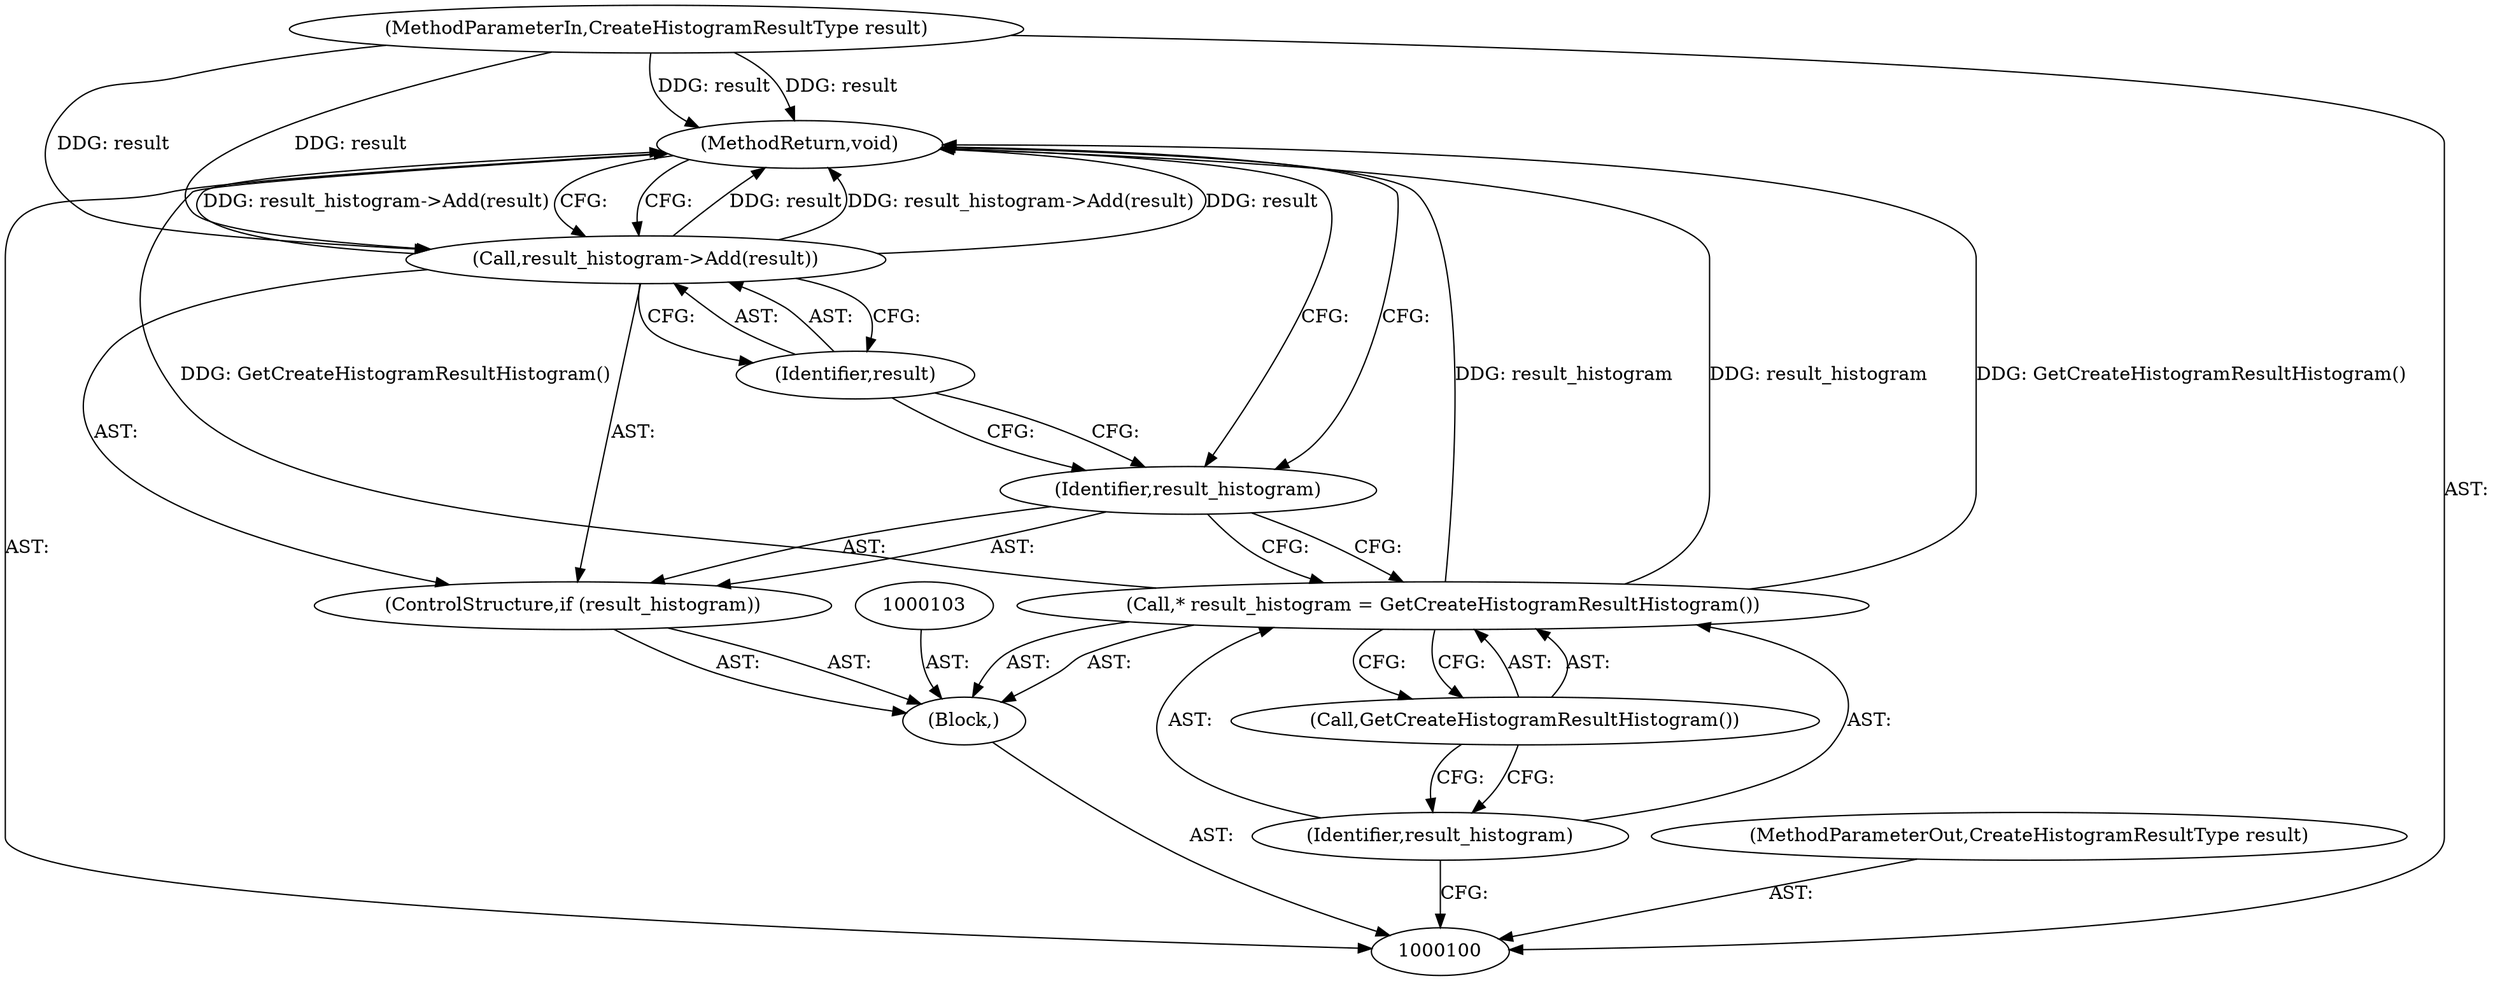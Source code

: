 digraph "1_Chrome_3f38b2253b19f9f9595f79fb92bfb5077e7b1959_4" {
"1000111" [label="(MethodReturn,void)"];
"1000102" [label="(Block,)"];
"1000101" [label="(MethodParameterIn,CreateHistogramResultType result)"];
"1000128" [label="(MethodParameterOut,CreateHistogramResultType result)"];
"1000104" [label="(Call,* result_histogram = GetCreateHistogramResultHistogram())"];
"1000105" [label="(Identifier,result_histogram)"];
"1000106" [label="(Call,GetCreateHistogramResultHistogram())"];
"1000107" [label="(ControlStructure,if (result_histogram))"];
"1000108" [label="(Identifier,result_histogram)"];
"1000110" [label="(Identifier,result)"];
"1000109" [label="(Call,result_histogram->Add(result))"];
"1000111" -> "1000100"  [label="AST: "];
"1000111" -> "1000109"  [label="CFG: "];
"1000111" -> "1000108"  [label="CFG: "];
"1000104" -> "1000111"  [label="DDG: result_histogram"];
"1000104" -> "1000111"  [label="DDG: GetCreateHistogramResultHistogram()"];
"1000101" -> "1000111"  [label="DDG: result"];
"1000109" -> "1000111"  [label="DDG: result"];
"1000109" -> "1000111"  [label="DDG: result_histogram->Add(result)"];
"1000102" -> "1000100"  [label="AST: "];
"1000103" -> "1000102"  [label="AST: "];
"1000104" -> "1000102"  [label="AST: "];
"1000107" -> "1000102"  [label="AST: "];
"1000101" -> "1000100"  [label="AST: "];
"1000101" -> "1000111"  [label="DDG: result"];
"1000101" -> "1000109"  [label="DDG: result"];
"1000128" -> "1000100"  [label="AST: "];
"1000104" -> "1000102"  [label="AST: "];
"1000104" -> "1000106"  [label="CFG: "];
"1000105" -> "1000104"  [label="AST: "];
"1000106" -> "1000104"  [label="AST: "];
"1000108" -> "1000104"  [label="CFG: "];
"1000104" -> "1000111"  [label="DDG: result_histogram"];
"1000104" -> "1000111"  [label="DDG: GetCreateHistogramResultHistogram()"];
"1000105" -> "1000104"  [label="AST: "];
"1000105" -> "1000100"  [label="CFG: "];
"1000106" -> "1000105"  [label="CFG: "];
"1000106" -> "1000104"  [label="AST: "];
"1000106" -> "1000105"  [label="CFG: "];
"1000104" -> "1000106"  [label="CFG: "];
"1000107" -> "1000102"  [label="AST: "];
"1000108" -> "1000107"  [label="AST: "];
"1000109" -> "1000107"  [label="AST: "];
"1000108" -> "1000107"  [label="AST: "];
"1000108" -> "1000104"  [label="CFG: "];
"1000110" -> "1000108"  [label="CFG: "];
"1000111" -> "1000108"  [label="CFG: "];
"1000110" -> "1000109"  [label="AST: "];
"1000110" -> "1000108"  [label="CFG: "];
"1000109" -> "1000110"  [label="CFG: "];
"1000109" -> "1000107"  [label="AST: "];
"1000109" -> "1000110"  [label="CFG: "];
"1000110" -> "1000109"  [label="AST: "];
"1000111" -> "1000109"  [label="CFG: "];
"1000109" -> "1000111"  [label="DDG: result"];
"1000109" -> "1000111"  [label="DDG: result_histogram->Add(result)"];
"1000101" -> "1000109"  [label="DDG: result"];
}
